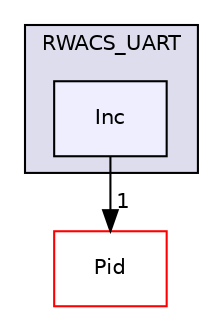 digraph "/home/krzy5z70f/Documents/Semestr_5/SM_laboratoria/RWACS/STM32_firmware/Components/RWACS_UART/Inc" {
  compound=true
  node [ fontsize="10", fontname="Helvetica"];
  edge [ labelfontsize="10", labelfontname="Helvetica"];
  subgraph clusterdir_51d5e75dd5237416a01e5b0f4b3957ba {
    graph [ bgcolor="#ddddee", pencolor="black", label="RWACS_UART" fontname="Helvetica", fontsize="10", URL="dir_51d5e75dd5237416a01e5b0f4b3957ba.html"]
  dir_eb07a39b55df3a021407c51ca0d18e44 [shape=box, label="Inc", style="filled", fillcolor="#eeeeff", pencolor="black", URL="dir_eb07a39b55df3a021407c51ca0d18e44.html"];
  }
  dir_e1609c15a898e9351814a5d7193aca86 [shape=box label="Pid" fillcolor="white" style="filled" color="red" URL="dir_e1609c15a898e9351814a5d7193aca86.html"];
  dir_eb07a39b55df3a021407c51ca0d18e44->dir_e1609c15a898e9351814a5d7193aca86 [headlabel="1", labeldistance=1.5 headhref="dir_000018_000014.html"];
}
